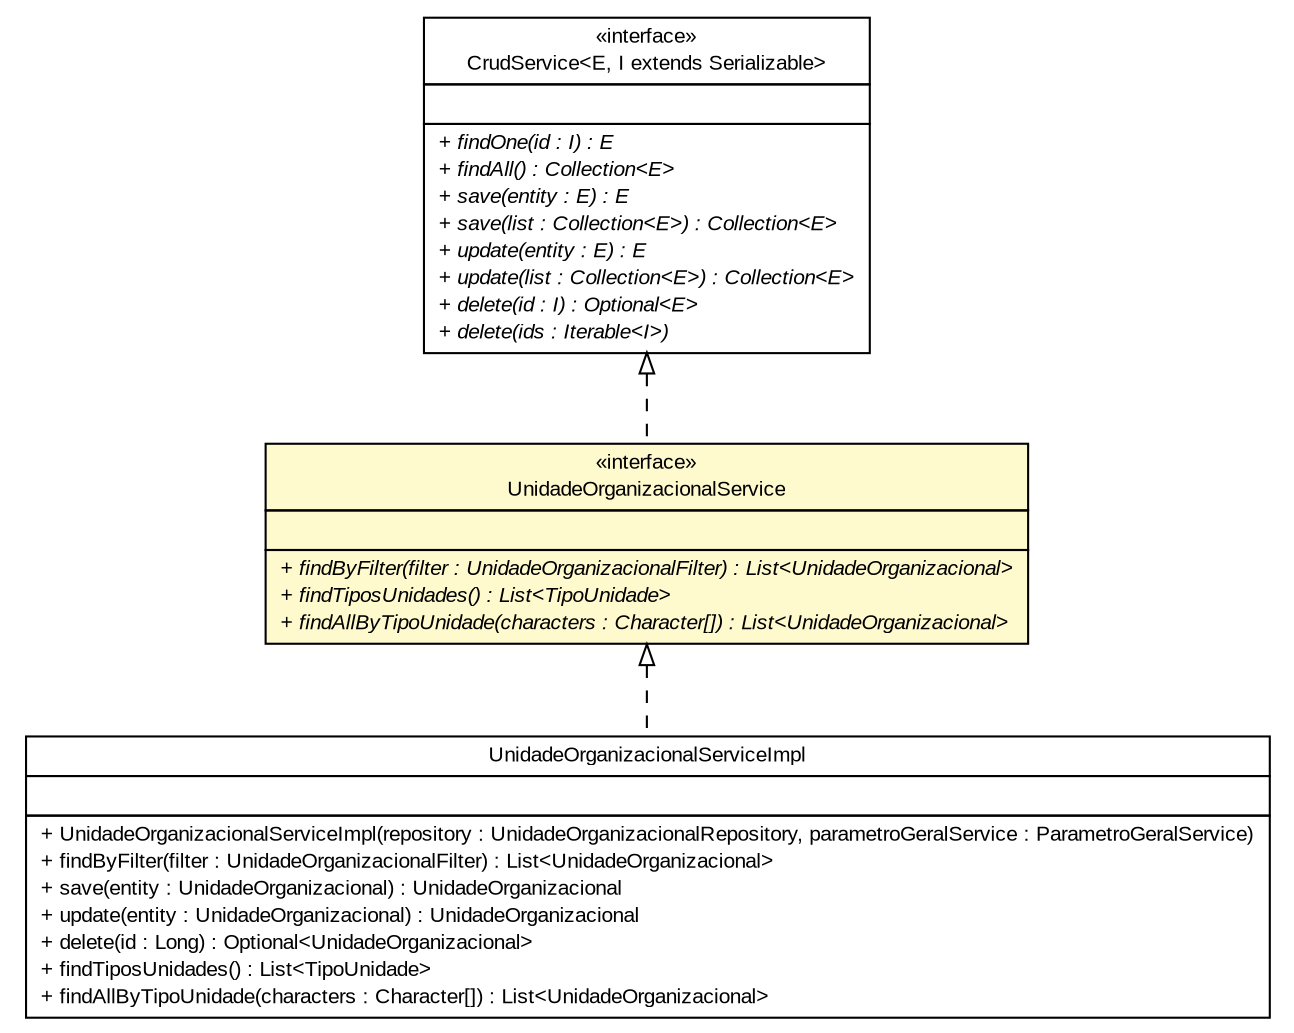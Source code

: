 #!/usr/local/bin/dot
#
# Class diagram 
# Generated by UMLGraph version R5_6 (http://www.umlgraph.org/)
#

digraph G {
	edge [fontname="arial",fontsize=10,labelfontname="arial",labelfontsize=10];
	node [fontname="arial",fontsize=10,shape=plaintext];
	nodesep=0.25;
	ranksep=0.5;
	// br.gov.to.sefaz.business.service.CrudService<E, I extends java.io.Serializable>
	c1082154 [label=<<table title="br.gov.to.sefaz.business.service.CrudService" border="0" cellborder="1" cellspacing="0" cellpadding="2" port="p" href="../../../../business/service/CrudService.html">
		<tr><td><table border="0" cellspacing="0" cellpadding="1">
<tr><td align="center" balign="center"> &#171;interface&#187; </td></tr>
<tr><td align="center" balign="center"> CrudService&lt;E, I extends Serializable&gt; </td></tr>
		</table></td></tr>
		<tr><td><table border="0" cellspacing="0" cellpadding="1">
<tr><td align="left" balign="left">  </td></tr>
		</table></td></tr>
		<tr><td><table border="0" cellspacing="0" cellpadding="1">
<tr><td align="left" balign="left"><font face="arial italic" point-size="10.0"> + findOne(id : I) : E </font></td></tr>
<tr><td align="left" balign="left"><font face="arial italic" point-size="10.0"> + findAll() : Collection&lt;E&gt; </font></td></tr>
<tr><td align="left" balign="left"><font face="arial italic" point-size="10.0"> + save(entity : E) : E </font></td></tr>
<tr><td align="left" balign="left"><font face="arial italic" point-size="10.0"> + save(list : Collection&lt;E&gt;) : Collection&lt;E&gt; </font></td></tr>
<tr><td align="left" balign="left"><font face="arial italic" point-size="10.0"> + update(entity : E) : E </font></td></tr>
<tr><td align="left" balign="left"><font face="arial italic" point-size="10.0"> + update(list : Collection&lt;E&gt;) : Collection&lt;E&gt; </font></td></tr>
<tr><td align="left" balign="left"><font face="arial italic" point-size="10.0"> + delete(id : I) : Optional&lt;E&gt; </font></td></tr>
<tr><td align="left" balign="left"><font face="arial italic" point-size="10.0"> + delete(ids : Iterable&lt;I&gt;) </font></td></tr>
		</table></td></tr>
		</table>>, URL="../../../../business/service/CrudService.html", fontname="arial", fontcolor="black", fontsize=10.0];
	// br.gov.to.sefaz.seg.business.gestao.service.UnidadeOrganizacionalService
	c1082290 [label=<<table title="br.gov.to.sefaz.seg.business.gestao.service.UnidadeOrganizacionalService" border="0" cellborder="1" cellspacing="0" cellpadding="2" port="p" bgcolor="lemonChiffon" href="./UnidadeOrganizacionalService.html">
		<tr><td><table border="0" cellspacing="0" cellpadding="1">
<tr><td align="center" balign="center"> &#171;interface&#187; </td></tr>
<tr><td align="center" balign="center"> UnidadeOrganizacionalService </td></tr>
		</table></td></tr>
		<tr><td><table border="0" cellspacing="0" cellpadding="1">
<tr><td align="left" balign="left">  </td></tr>
		</table></td></tr>
		<tr><td><table border="0" cellspacing="0" cellpadding="1">
<tr><td align="left" balign="left"><font face="arial italic" point-size="10.0"> + findByFilter(filter : UnidadeOrganizacionalFilter) : List&lt;UnidadeOrganizacional&gt; </font></td></tr>
<tr><td align="left" balign="left"><font face="arial italic" point-size="10.0"> + findTiposUnidades() : List&lt;TipoUnidade&gt; </font></td></tr>
<tr><td align="left" balign="left"><font face="arial italic" point-size="10.0"> + findAllByTipoUnidade(characters : Character[]) : List&lt;UnidadeOrganizacional&gt; </font></td></tr>
		</table></td></tr>
		</table>>, URL="./UnidadeOrganizacionalService.html", fontname="arial", fontcolor="black", fontsize=10.0];
	// br.gov.to.sefaz.seg.business.gestao.service.impl.UnidadeOrganizacionalServiceImpl
	c1082325 [label=<<table title="br.gov.to.sefaz.seg.business.gestao.service.impl.UnidadeOrganizacionalServiceImpl" border="0" cellborder="1" cellspacing="0" cellpadding="2" port="p" href="./impl/UnidadeOrganizacionalServiceImpl.html">
		<tr><td><table border="0" cellspacing="0" cellpadding="1">
<tr><td align="center" balign="center"> UnidadeOrganizacionalServiceImpl </td></tr>
		</table></td></tr>
		<tr><td><table border="0" cellspacing="0" cellpadding="1">
<tr><td align="left" balign="left">  </td></tr>
		</table></td></tr>
		<tr><td><table border="0" cellspacing="0" cellpadding="1">
<tr><td align="left" balign="left"> + UnidadeOrganizacionalServiceImpl(repository : UnidadeOrganizacionalRepository, parametroGeralService : ParametroGeralService) </td></tr>
<tr><td align="left" balign="left"> + findByFilter(filter : UnidadeOrganizacionalFilter) : List&lt;UnidadeOrganizacional&gt; </td></tr>
<tr><td align="left" balign="left"> + save(entity : UnidadeOrganizacional) : UnidadeOrganizacional </td></tr>
<tr><td align="left" balign="left"> + update(entity : UnidadeOrganizacional) : UnidadeOrganizacional </td></tr>
<tr><td align="left" balign="left"> + delete(id : Long) : Optional&lt;UnidadeOrganizacional&gt; </td></tr>
<tr><td align="left" balign="left"> + findTiposUnidades() : List&lt;TipoUnidade&gt; </td></tr>
<tr><td align="left" balign="left"> + findAllByTipoUnidade(characters : Character[]) : List&lt;UnidadeOrganizacional&gt; </td></tr>
		</table></td></tr>
		</table>>, URL="./impl/UnidadeOrganizacionalServiceImpl.html", fontname="arial", fontcolor="black", fontsize=10.0];
	//br.gov.to.sefaz.seg.business.gestao.service.UnidadeOrganizacionalService implements br.gov.to.sefaz.business.service.CrudService<E, I extends java.io.Serializable>
	c1082154:p -> c1082290:p [dir=back,arrowtail=empty,style=dashed];
	//br.gov.to.sefaz.seg.business.gestao.service.impl.UnidadeOrganizacionalServiceImpl implements br.gov.to.sefaz.seg.business.gestao.service.UnidadeOrganizacionalService
	c1082290:p -> c1082325:p [dir=back,arrowtail=empty,style=dashed];
}

